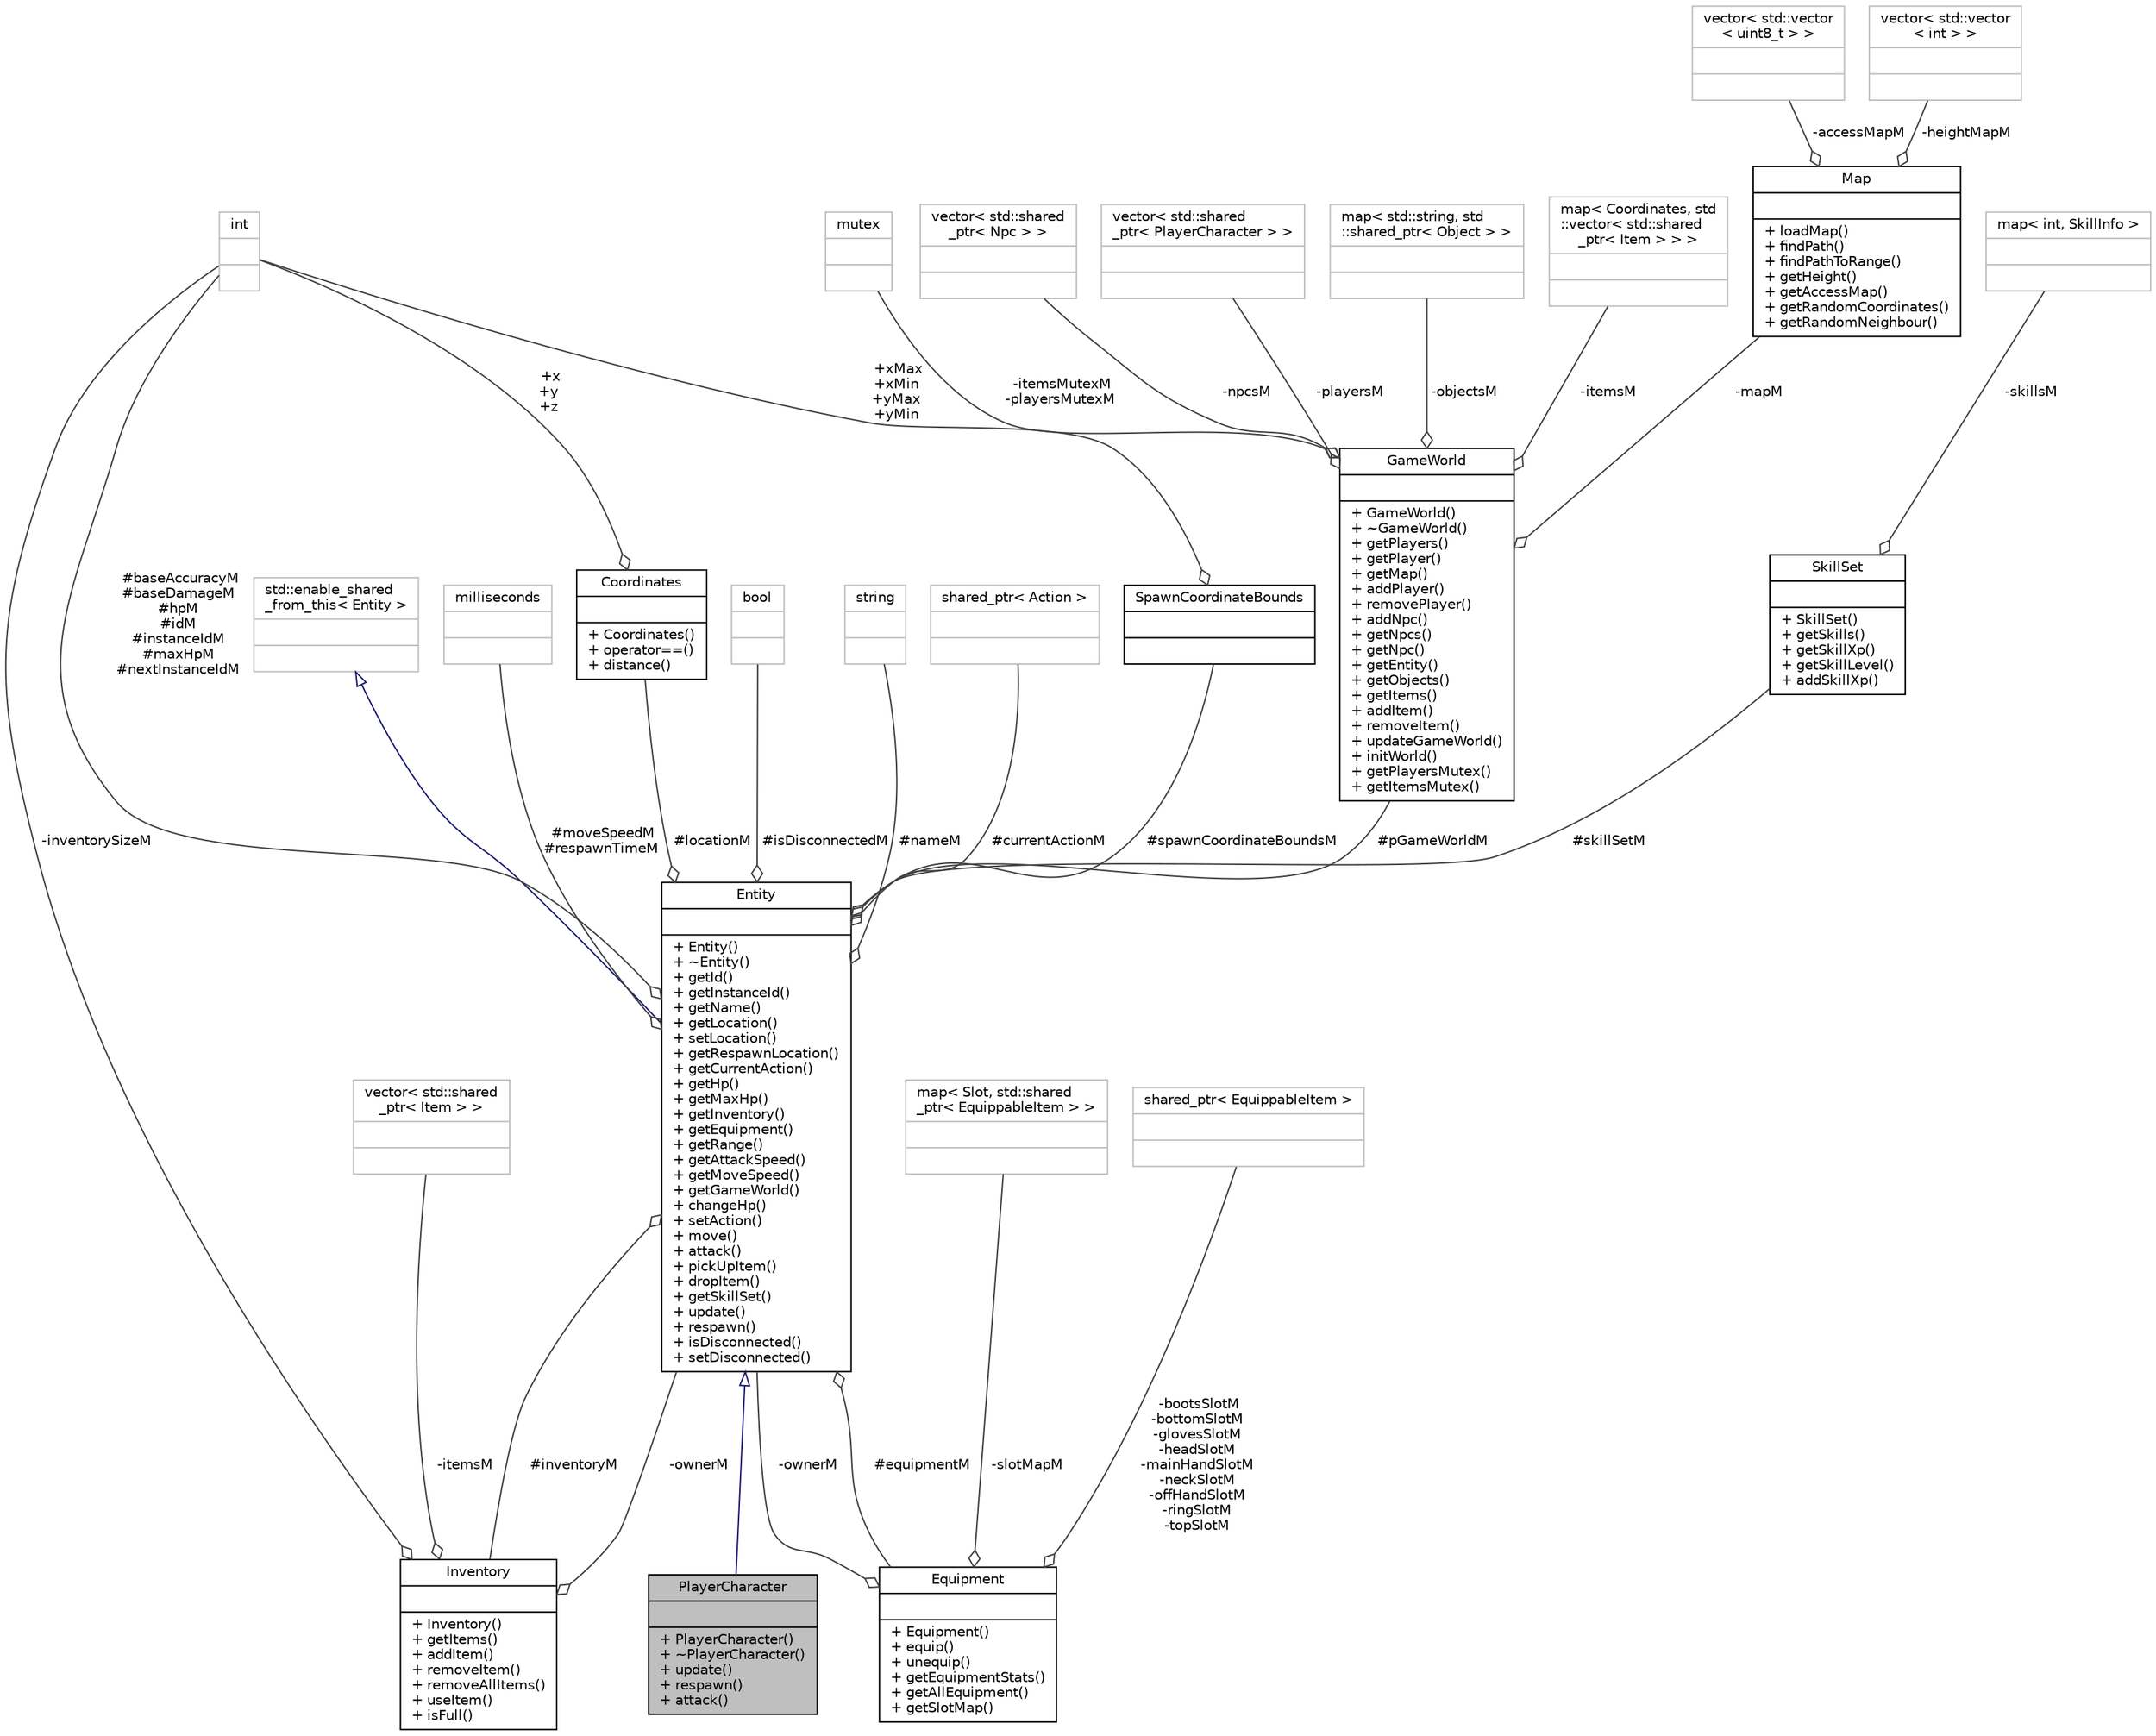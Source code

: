digraph "PlayerCharacter"
{
 // LATEX_PDF_SIZE
  edge [fontname="Helvetica",fontsize="10",labelfontname="Helvetica",labelfontsize="10"];
  node [fontname="Helvetica",fontsize="10",shape=record];
  Node1 [label="{PlayerCharacter\n||+ PlayerCharacter()\l+ ~PlayerCharacter()\l+ update()\l+ respawn()\l+ attack()\l}",height=0.2,width=0.4,color="black", fillcolor="grey75", style="filled", fontcolor="black",tooltip="Class for a human player character."];
  Node2 -> Node1 [dir="back",color="midnightblue",fontsize="10",style="solid",arrowtail="onormal",fontname="Helvetica"];
  Node2 [label="{Entity\n||+ Entity()\l+ ~Entity()\l+ getId()\l+ getInstanceId()\l+ getName()\l+ getLocation()\l+ setLocation()\l+ getRespawnLocation()\l+ getCurrentAction()\l+ getHp()\l+ getMaxHp()\l+ getInventory()\l+ getEquipment()\l+ getRange()\l+ getAttackSpeed()\l+ getMoveSpeed()\l+ getGameWorld()\l+ changeHp()\l+ setAction()\l+ move()\l+ attack()\l+ pickUpItem()\l+ dropItem()\l+ getSkillSet()\l+ update()\l+ respawn()\l+ isDisconnected()\l+ setDisconnected()\l}",height=0.2,width=0.4,color="black", fillcolor="white", style="filled",URL="$classEntity.html",tooltip="Base pure virtual Entity class. Different types of enities inherit this."];
  Node3 -> Node2 [dir="back",color="midnightblue",fontsize="10",style="solid",arrowtail="onormal",fontname="Helvetica"];
  Node3 [label="{std::enable_shared\l_from_this\< Entity \>\n||}",height=0.2,width=0.4,color="grey75", fillcolor="white", style="filled",tooltip=" "];
  Node4 -> Node2 [color="grey25",fontsize="10",style="solid",label=" #moveSpeedM\n#respawnTimeM" ,arrowhead="odiamond",fontname="Helvetica"];
  Node4 [label="{milliseconds\n||}",height=0.2,width=0.4,color="grey75", fillcolor="white", style="filled",tooltip=" "];
  Node5 -> Node2 [color="grey25",fontsize="10",style="solid",label=" #pGameWorldM" ,arrowhead="odiamond",fontname="Helvetica"];
  Node5 [label="{GameWorld\n||+ GameWorld()\l+ ~GameWorld()\l+ getPlayers()\l+ getPlayer()\l+ getMap()\l+ addPlayer()\l+ removePlayer()\l+ addNpc()\l+ getNpcs()\l+ getNpc()\l+ getEntity()\l+ getObjects()\l+ getItems()\l+ addItem()\l+ removeItem()\l+ updateGameWorld()\l+ initWorld()\l+ getPlayersMutex()\l+ getItemsMutex()\l}",height=0.2,width=0.4,color="black", fillcolor="white", style="filled",URL="$classGameWorld.html",tooltip="GameWorld class. It contains all the player, npc, object and item instances."];
  Node6 -> Node5 [color="grey25",fontsize="10",style="solid",label=" -itemsM" ,arrowhead="odiamond",fontname="Helvetica"];
  Node6 [label="{map\< Coordinates, std\l::vector\< std::shared\l_ptr\< Item \> \> \>\n||}",height=0.2,width=0.4,color="grey75", fillcolor="white", style="filled",tooltip=" "];
  Node7 -> Node5 [color="grey25",fontsize="10",style="solid",label=" -mapM" ,arrowhead="odiamond",fontname="Helvetica"];
  Node7 [label="{Map\n||+ loadMap()\l+ findPath()\l+ findPathToRange()\l+ getHeight()\l+ getAccessMap()\l+ getRandomCoordinates()\l+ getRandomNeighbour()\l}",height=0.2,width=0.4,color="black", fillcolor="white", style="filled",URL="$classMap.html",tooltip="Static class representing the map of the game world. Map contains information about which tiles are a..."];
  Node8 -> Node7 [color="grey25",fontsize="10",style="solid",label=" -accessMapM" ,arrowhead="odiamond",fontname="Helvetica"];
  Node8 [label="{vector\< std::vector\l\< uint8_t \> \>\n||}",height=0.2,width=0.4,color="grey75", fillcolor="white", style="filled",tooltip=" "];
  Node9 -> Node7 [color="grey25",fontsize="10",style="solid",label=" -heightMapM" ,arrowhead="odiamond",fontname="Helvetica"];
  Node9 [label="{vector\< std::vector\l\< int \> \>\n||}",height=0.2,width=0.4,color="grey75", fillcolor="white", style="filled",tooltip=" "];
  Node10 -> Node5 [color="grey25",fontsize="10",style="solid",label=" -itemsMutexM\n-playersMutexM" ,arrowhead="odiamond",fontname="Helvetica"];
  Node10 [label="{mutex\n||}",height=0.2,width=0.4,color="grey75", fillcolor="white", style="filled",tooltip=" "];
  Node11 -> Node5 [color="grey25",fontsize="10",style="solid",label=" -npcsM" ,arrowhead="odiamond",fontname="Helvetica"];
  Node11 [label="{vector\< std::shared\l_ptr\< Npc \> \>\n||}",height=0.2,width=0.4,color="grey75", fillcolor="white", style="filled",tooltip=" "];
  Node12 -> Node5 [color="grey25",fontsize="10",style="solid",label=" -playersM" ,arrowhead="odiamond",fontname="Helvetica"];
  Node12 [label="{vector\< std::shared\l_ptr\< PlayerCharacter \> \>\n||}",height=0.2,width=0.4,color="grey75", fillcolor="white", style="filled",tooltip=" "];
  Node13 -> Node5 [color="grey25",fontsize="10",style="solid",label=" -objectsM" ,arrowhead="odiamond",fontname="Helvetica"];
  Node13 [label="{map\< std::string, std\l::shared_ptr\< Object \> \>\n||}",height=0.2,width=0.4,color="grey75", fillcolor="white", style="filled",tooltip=" "];
  Node14 -> Node2 [color="grey25",fontsize="10",style="solid",label=" #inventoryM" ,arrowhead="odiamond",fontname="Helvetica"];
  Node14 [label="{Inventory\n||+ Inventory()\l+ getItems()\l+ addItem()\l+ removeItem()\l+ removeAllItems()\l+ useItem()\l+ isFull()\l}",height=0.2,width=0.4,color="black", fillcolor="white", style="filled",URL="$classInventory.html",tooltip="Represents the items that an entity can carry."];
  Node2 -> Node14 [color="grey25",fontsize="10",style="solid",label=" -ownerM" ,arrowhead="odiamond",fontname="Helvetica"];
  Node15 -> Node14 [color="grey25",fontsize="10",style="solid",label=" -inventorySizeM" ,arrowhead="odiamond",fontname="Helvetica"];
  Node15 [label="{int\n||}",height=0.2,width=0.4,color="grey75", fillcolor="white", style="filled",tooltip=" "];
  Node16 -> Node14 [color="grey25",fontsize="10",style="solid",label=" -itemsM" ,arrowhead="odiamond",fontname="Helvetica"];
  Node16 [label="{vector\< std::shared\l_ptr\< Item \> \>\n||}",height=0.2,width=0.4,color="grey75", fillcolor="white", style="filled",tooltip=" "];
  Node17 -> Node2 [color="grey25",fontsize="10",style="solid",label=" #locationM" ,arrowhead="odiamond",fontname="Helvetica"];
  Node17 [label="{Coordinates\n||+ Coordinates()\l+ operator==()\l+ distance()\l}",height=0.2,width=0.4,color="black", fillcolor="white", style="filled",URL="$structCoordinates.html",tooltip="Struct for coordinates."];
  Node15 -> Node17 [color="grey25",fontsize="10",style="solid",label=" +x\n+y\n+z" ,arrowhead="odiamond",fontname="Helvetica"];
  Node15 -> Node2 [color="grey25",fontsize="10",style="solid",label=" #baseAccuracyM\n#baseDamageM\n#hpM\n#idM\n#instanceIdM\n#maxHpM\n#nextInstanceIdM" ,arrowhead="odiamond",fontname="Helvetica"];
  Node18 -> Node2 [color="grey25",fontsize="10",style="solid",label=" #isDisconnectedM" ,arrowhead="odiamond",fontname="Helvetica"];
  Node18 [label="{bool\n||}",height=0.2,width=0.4,color="grey75", fillcolor="white", style="filled",tooltip=" "];
  Node19 -> Node2 [color="grey25",fontsize="10",style="solid",label=" #nameM" ,arrowhead="odiamond",fontname="Helvetica"];
  Node19 [label="{string\n||}",height=0.2,width=0.4,color="grey75", fillcolor="white", style="filled",tooltip=" "];
  Node20 -> Node2 [color="grey25",fontsize="10",style="solid",label=" #equipmentM" ,arrowhead="odiamond",fontname="Helvetica"];
  Node20 [label="{Equipment\n||+ Equipment()\l+ equip()\l+ unequip()\l+ getEquipmentStats()\l+ getAllEquipment()\l+ getSlotMap()\l}",height=0.2,width=0.4,color="black", fillcolor="white", style="filled",URL="$classEquipment.html",tooltip="Class for representing the items an entity has equipped."];
  Node2 -> Node20 [color="grey25",fontsize="10",style="solid",label=" -ownerM" ,arrowhead="odiamond",fontname="Helvetica"];
  Node21 -> Node20 [color="grey25",fontsize="10",style="solid",label=" -slotMapM" ,arrowhead="odiamond",fontname="Helvetica"];
  Node21 [label="{map\< Slot, std::shared\l_ptr\< EquippableItem \> \>\n||}",height=0.2,width=0.4,color="grey75", fillcolor="white", style="filled",tooltip=" "];
  Node22 -> Node20 [color="grey25",fontsize="10",style="solid",label=" -bootsSlotM\n-bottomSlotM\n-glovesSlotM\n-headSlotM\n-mainHandSlotM\n-neckSlotM\n-offHandSlotM\n-ringSlotM\n-topSlotM" ,arrowhead="odiamond",fontname="Helvetica"];
  Node22 [label="{shared_ptr\< EquippableItem \>\n||}",height=0.2,width=0.4,color="grey75", fillcolor="white", style="filled",tooltip=" "];
  Node23 -> Node2 [color="grey25",fontsize="10",style="solid",label=" #currentActionM" ,arrowhead="odiamond",fontname="Helvetica"];
  Node23 [label="{shared_ptr\< Action \>\n||}",height=0.2,width=0.4,color="grey75", fillcolor="white", style="filled",tooltip=" "];
  Node24 -> Node2 [color="grey25",fontsize="10",style="solid",label=" #skillSetM" ,arrowhead="odiamond",fontname="Helvetica"];
  Node24 [label="{SkillSet\n||+ SkillSet()\l+ getSkills()\l+ getSkillXp()\l+ getSkillLevel()\l+ addSkillXp()\l}",height=0.2,width=0.4,color="black", fillcolor="white", style="filled",URL="$classSkillSet.html",tooltip="Contains all the skills that a character has."];
  Node25 -> Node24 [color="grey25",fontsize="10",style="solid",label=" -skillsM" ,arrowhead="odiamond",fontname="Helvetica"];
  Node25 [label="{map\< int, SkillInfo \>\n||}",height=0.2,width=0.4,color="grey75", fillcolor="white", style="filled",tooltip=" "];
  Node26 -> Node2 [color="grey25",fontsize="10",style="solid",label=" #spawnCoordinateBoundsM" ,arrowhead="odiamond",fontname="Helvetica"];
  Node26 [label="{SpawnCoordinateBounds\n||}",height=0.2,width=0.4,color="black", fillcolor="white", style="filled",URL="$structSpawnCoordinateBounds.html",tooltip="Contains the spawn coordinate bounds for a character."];
  Node15 -> Node26 [color="grey25",fontsize="10",style="solid",label=" +xMax\n+xMin\n+yMax\n+yMin" ,arrowhead="odiamond",fontname="Helvetica"];
}
